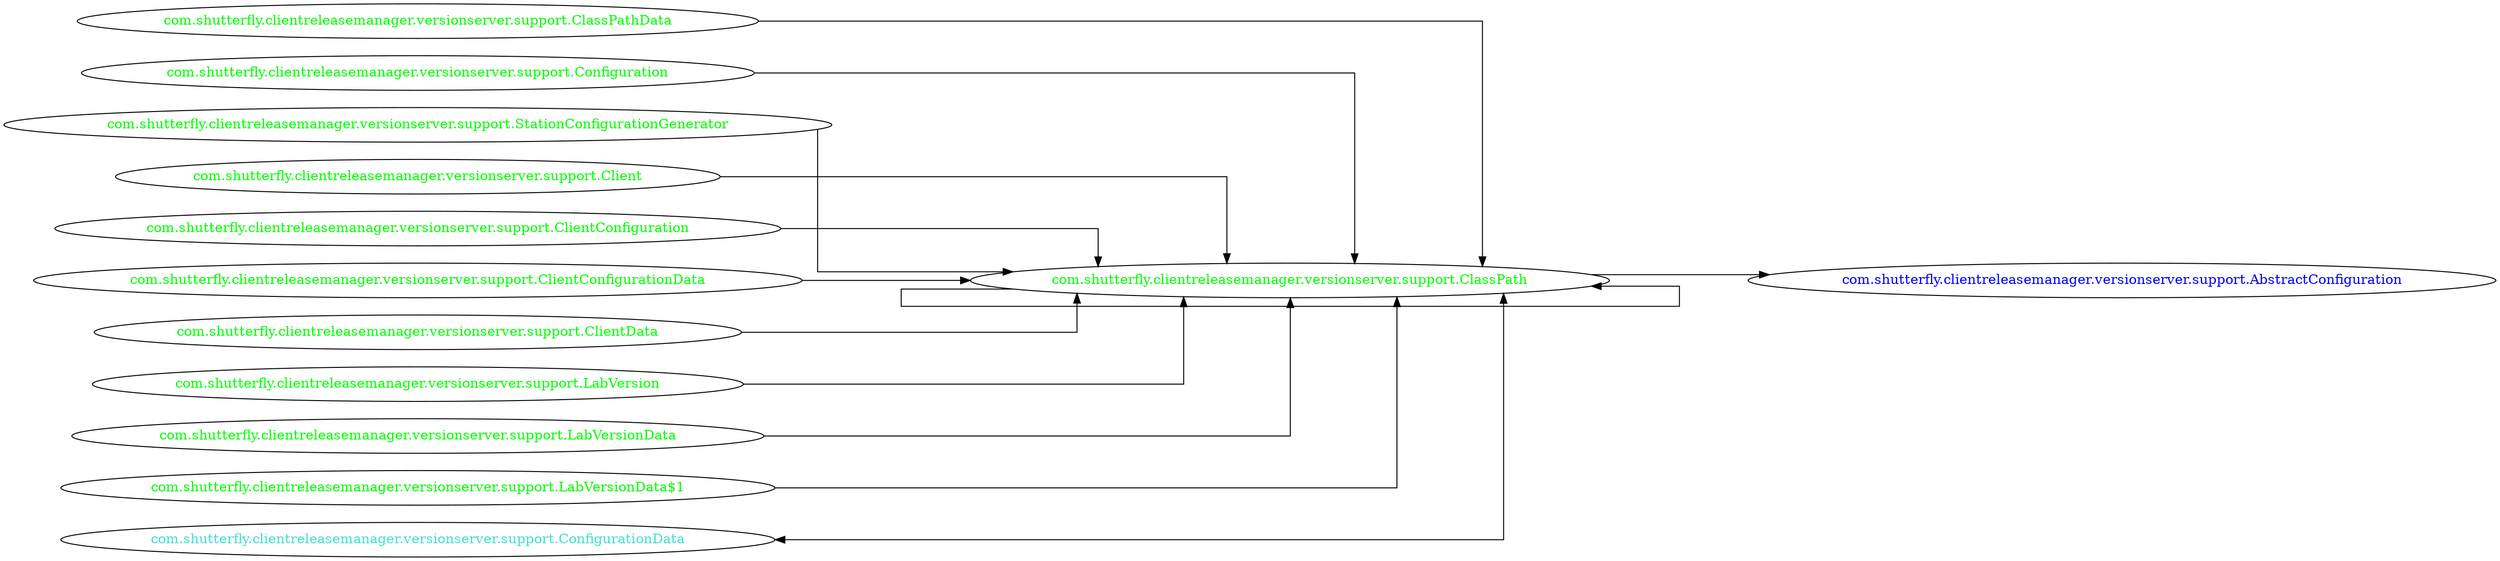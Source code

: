 digraph dependencyGraph {
 concentrate=true;
 ranksep="2.0";
 rankdir="LR"; 
 splines="ortho";
"com.shutterfly.clientreleasemanager.versionserver.support.ClassPath" [fontcolor="red"];
"com.shutterfly.clientreleasemanager.versionserver.support.AbstractConfiguration" [ fontcolor="blue" ];
"com.shutterfly.clientreleasemanager.versionserver.support.ClassPath"->"com.shutterfly.clientreleasemanager.versionserver.support.AbstractConfiguration";
"com.shutterfly.clientreleasemanager.versionserver.support.ClassPathData" [ fontcolor="green" ];
"com.shutterfly.clientreleasemanager.versionserver.support.ClassPathData"->"com.shutterfly.clientreleasemanager.versionserver.support.ClassPath";
"com.shutterfly.clientreleasemanager.versionserver.support.Configuration" [ fontcolor="green" ];
"com.shutterfly.clientreleasemanager.versionserver.support.Configuration"->"com.shutterfly.clientreleasemanager.versionserver.support.ClassPath";
"com.shutterfly.clientreleasemanager.versionserver.support.StationConfigurationGenerator" [ fontcolor="green" ];
"com.shutterfly.clientreleasemanager.versionserver.support.StationConfigurationGenerator"->"com.shutterfly.clientreleasemanager.versionserver.support.ClassPath";
"com.shutterfly.clientreleasemanager.versionserver.support.Client" [ fontcolor="green" ];
"com.shutterfly.clientreleasemanager.versionserver.support.Client"->"com.shutterfly.clientreleasemanager.versionserver.support.ClassPath";
"com.shutterfly.clientreleasemanager.versionserver.support.ClientConfiguration" [ fontcolor="green" ];
"com.shutterfly.clientreleasemanager.versionserver.support.ClientConfiguration"->"com.shutterfly.clientreleasemanager.versionserver.support.ClassPath";
"com.shutterfly.clientreleasemanager.versionserver.support.ClientConfigurationData" [ fontcolor="green" ];
"com.shutterfly.clientreleasemanager.versionserver.support.ClientConfigurationData"->"com.shutterfly.clientreleasemanager.versionserver.support.ClassPath";
"com.shutterfly.clientreleasemanager.versionserver.support.ClientData" [ fontcolor="green" ];
"com.shutterfly.clientreleasemanager.versionserver.support.ClientData"->"com.shutterfly.clientreleasemanager.versionserver.support.ClassPath";
"com.shutterfly.clientreleasemanager.versionserver.support.ClassPath" [ fontcolor="green" ];
"com.shutterfly.clientreleasemanager.versionserver.support.ClassPath"->"com.shutterfly.clientreleasemanager.versionserver.support.ClassPath";
"com.shutterfly.clientreleasemanager.versionserver.support.LabVersion" [ fontcolor="green" ];
"com.shutterfly.clientreleasemanager.versionserver.support.LabVersion"->"com.shutterfly.clientreleasemanager.versionserver.support.ClassPath";
"com.shutterfly.clientreleasemanager.versionserver.support.LabVersionData" [ fontcolor="green" ];
"com.shutterfly.clientreleasemanager.versionserver.support.LabVersionData"->"com.shutterfly.clientreleasemanager.versionserver.support.ClassPath";
"com.shutterfly.clientreleasemanager.versionserver.support.LabVersionData$1" [ fontcolor="green" ];
"com.shutterfly.clientreleasemanager.versionserver.support.LabVersionData$1"->"com.shutterfly.clientreleasemanager.versionserver.support.ClassPath";
"com.shutterfly.clientreleasemanager.versionserver.support.ConfigurationData" [ fontcolor="turquoise" ];
"com.shutterfly.clientreleasemanager.versionserver.support.ConfigurationData"->"com.shutterfly.clientreleasemanager.versionserver.support.ClassPath" [dir=both];
}